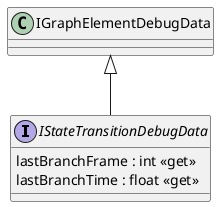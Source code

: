 @startuml
interface IStateTransitionDebugData {
    lastBranchFrame : int <<get>>
    lastBranchTime : float <<get>>
}
IGraphElementDebugData <|-- IStateTransitionDebugData
@enduml
